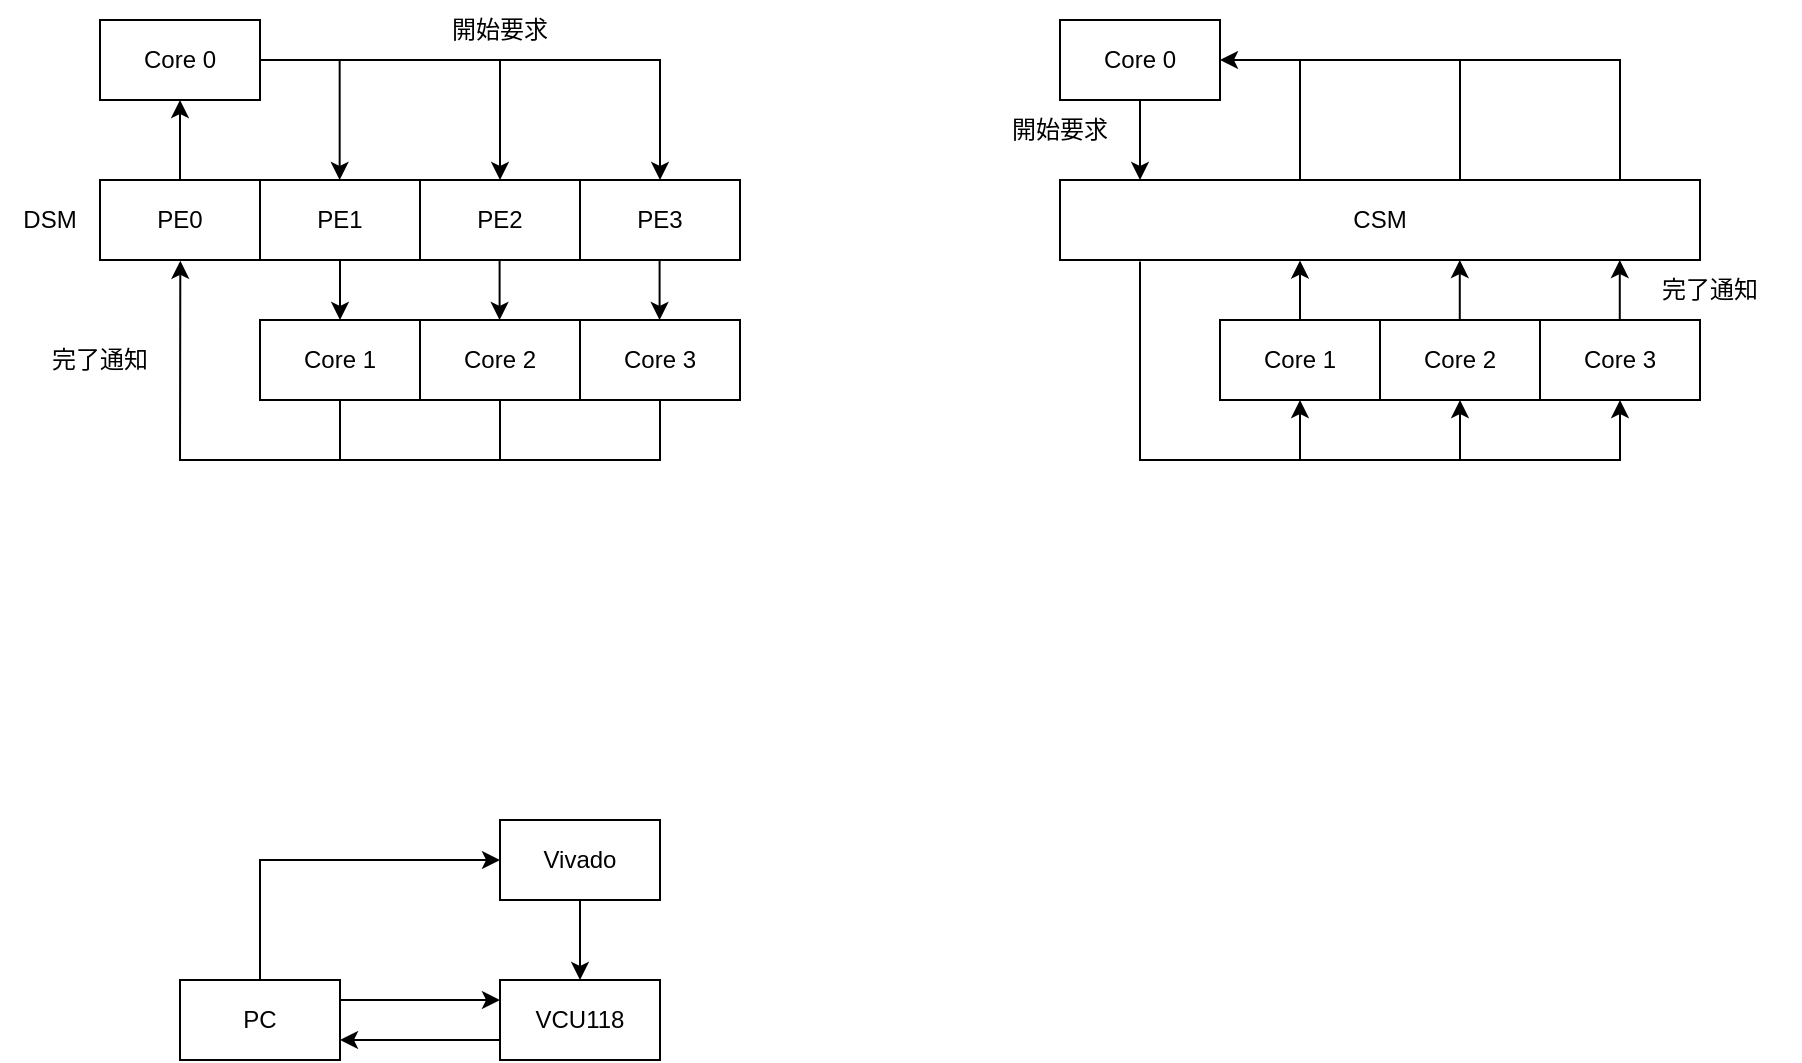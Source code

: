 <mxfile version="26.0.10">
  <diagram name="ページ1" id="RiC1qsOWWhuBx3b6LQET">
    <mxGraphModel dx="989" dy="514" grid="1" gridSize="10" guides="1" tooltips="1" connect="1" arrows="1" fold="1" page="1" pageScale="1" pageWidth="827" pageHeight="1169" math="0" shadow="0">
      <root>
        <mxCell id="0" />
        <mxCell id="1" parent="0" />
        <mxCell id="qzr4x4b0WC48PWO0vG4D-1" value="PE0" style="rounded=0;whiteSpace=wrap;html=1;" parent="1" vertex="1">
          <mxGeometry x="160" y="520" width="80" height="40" as="geometry" />
        </mxCell>
        <mxCell id="qzr4x4b0WC48PWO0vG4D-2" value="PE1" style="rounded=0;whiteSpace=wrap;html=1;" parent="1" vertex="1">
          <mxGeometry x="240" y="520" width="80" height="40" as="geometry" />
        </mxCell>
        <mxCell id="qzr4x4b0WC48PWO0vG4D-3" value="PE2" style="rounded=0;whiteSpace=wrap;html=1;" parent="1" vertex="1">
          <mxGeometry x="320" y="520" width="80" height="40" as="geometry" />
        </mxCell>
        <mxCell id="qzr4x4b0WC48PWO0vG4D-4" value="PE3" style="rounded=0;whiteSpace=wrap;html=1;" parent="1" vertex="1">
          <mxGeometry x="400" y="520" width="80" height="40" as="geometry" />
        </mxCell>
        <mxCell id="qzr4x4b0WC48PWO0vG4D-6" value="Core 0" style="rounded=0;whiteSpace=wrap;html=1;" parent="1" vertex="1">
          <mxGeometry x="160" y="440" width="80" height="40" as="geometry" />
        </mxCell>
        <mxCell id="qzr4x4b0WC48PWO0vG4D-7" value="Core 1" style="rounded=0;whiteSpace=wrap;html=1;" parent="1" vertex="1">
          <mxGeometry x="240" y="590" width="80" height="40" as="geometry" />
        </mxCell>
        <mxCell id="qzr4x4b0WC48PWO0vG4D-8" value="Core 2" style="rounded=0;whiteSpace=wrap;html=1;" parent="1" vertex="1">
          <mxGeometry x="320" y="590" width="80" height="40" as="geometry" />
        </mxCell>
        <mxCell id="qzr4x4b0WC48PWO0vG4D-9" value="Core 3" style="rounded=0;whiteSpace=wrap;html=1;" parent="1" vertex="1">
          <mxGeometry x="400" y="590" width="80" height="40" as="geometry" />
        </mxCell>
        <mxCell id="qzr4x4b0WC48PWO0vG4D-14" value="" style="endArrow=classic;html=1;rounded=0;exitX=0.5;exitY=1;exitDx=0;exitDy=0;entryX=0.502;entryY=1.01;entryDx=0;entryDy=0;entryPerimeter=0;" parent="1" source="qzr4x4b0WC48PWO0vG4D-7" target="qzr4x4b0WC48PWO0vG4D-1" edge="1">
          <mxGeometry width="50" height="50" relative="1" as="geometry">
            <mxPoint x="280" y="623.68" as="sourcePoint" />
            <mxPoint x="200" y="600" as="targetPoint" />
            <Array as="points">
              <mxPoint x="280" y="660" />
              <mxPoint x="200" y="660" />
            </Array>
          </mxGeometry>
        </mxCell>
        <mxCell id="qzr4x4b0WC48PWO0vG4D-15" value="" style="endArrow=none;html=1;rounded=0;entryX=0.5;entryY=1;entryDx=0;entryDy=0;" parent="1" target="qzr4x4b0WC48PWO0vG4D-8" edge="1">
          <mxGeometry width="50" height="50" relative="1" as="geometry">
            <mxPoint x="280" y="660" as="sourcePoint" />
            <mxPoint x="350" y="640" as="targetPoint" />
            <Array as="points">
              <mxPoint x="360" y="660" />
            </Array>
          </mxGeometry>
        </mxCell>
        <mxCell id="qzr4x4b0WC48PWO0vG4D-16" value="" style="endArrow=none;html=1;rounded=0;entryX=0.5;entryY=1;entryDx=0;entryDy=0;" parent="1" target="qzr4x4b0WC48PWO0vG4D-9" edge="1">
          <mxGeometry width="50" height="50" relative="1" as="geometry">
            <mxPoint x="360" y="660" as="sourcePoint" />
            <mxPoint x="440" y="640" as="targetPoint" />
            <Array as="points">
              <mxPoint x="440" y="660" />
            </Array>
          </mxGeometry>
        </mxCell>
        <mxCell id="qzr4x4b0WC48PWO0vG4D-17" value="" style="endArrow=classic;html=1;rounded=0;exitX=1;exitY=0.5;exitDx=0;exitDy=0;entryX=0.5;entryY=0;entryDx=0;entryDy=0;" parent="1" source="qzr4x4b0WC48PWO0vG4D-6" target="qzr4x4b0WC48PWO0vG4D-4" edge="1">
          <mxGeometry width="50" height="50" relative="1" as="geometry">
            <mxPoint x="260" y="600" as="sourcePoint" />
            <mxPoint x="310" y="550" as="targetPoint" />
            <Array as="points">
              <mxPoint x="440" y="460" />
            </Array>
          </mxGeometry>
        </mxCell>
        <mxCell id="qzr4x4b0WC48PWO0vG4D-18" value="" style="endArrow=classic;html=1;rounded=0;entryX=0.5;entryY=0;entryDx=0;entryDy=0;" parent="1" target="qzr4x4b0WC48PWO0vG4D-3" edge="1">
          <mxGeometry width="50" height="50" relative="1" as="geometry">
            <mxPoint x="360" y="460" as="sourcePoint" />
            <mxPoint x="310" y="550" as="targetPoint" />
          </mxGeometry>
        </mxCell>
        <mxCell id="qzr4x4b0WC48PWO0vG4D-19" value="" style="endArrow=classic;html=1;rounded=0;entryX=0.5;entryY=0;entryDx=0;entryDy=0;" parent="1" edge="1">
          <mxGeometry width="50" height="50" relative="1" as="geometry">
            <mxPoint x="279.83" y="460" as="sourcePoint" />
            <mxPoint x="279.83" y="520" as="targetPoint" />
          </mxGeometry>
        </mxCell>
        <mxCell id="qzr4x4b0WC48PWO0vG4D-24" value="" style="endArrow=classic;html=1;rounded=0;exitX=0.5;exitY=0;exitDx=0;exitDy=0;" parent="1" source="qzr4x4b0WC48PWO0vG4D-1" edge="1">
          <mxGeometry width="50" height="50" relative="1" as="geometry">
            <mxPoint x="260" y="600" as="sourcePoint" />
            <mxPoint x="200" y="480" as="targetPoint" />
          </mxGeometry>
        </mxCell>
        <mxCell id="qzr4x4b0WC48PWO0vG4D-25" value="開始要求" style="text;strokeColor=none;align=center;fillColor=none;html=1;verticalAlign=middle;whiteSpace=wrap;rounded=0;" parent="1" vertex="1">
          <mxGeometry x="315" y="430" width="90" height="30" as="geometry" />
        </mxCell>
        <mxCell id="qzr4x4b0WC48PWO0vG4D-26" value="完了通知" style="text;strokeColor=none;align=center;fillColor=none;html=1;verticalAlign=middle;whiteSpace=wrap;rounded=0;" parent="1" vertex="1">
          <mxGeometry x="120" y="595" width="80" height="30" as="geometry" />
        </mxCell>
        <mxCell id="qzr4x4b0WC48PWO0vG4D-27" value="DSM" style="text;strokeColor=none;align=center;fillColor=none;html=1;verticalAlign=middle;whiteSpace=wrap;rounded=0;" parent="1" vertex="1">
          <mxGeometry x="110" y="525" width="50" height="30" as="geometry" />
        </mxCell>
        <mxCell id="qzr4x4b0WC48PWO0vG4D-28" value="CSM" style="rounded=0;whiteSpace=wrap;html=1;" parent="1" vertex="1">
          <mxGeometry x="640" y="520" width="320" height="40" as="geometry" />
        </mxCell>
        <mxCell id="qzr4x4b0WC48PWO0vG4D-32" value="Core 0" style="rounded=0;whiteSpace=wrap;html=1;" parent="1" vertex="1">
          <mxGeometry x="640" y="440" width="80" height="40" as="geometry" />
        </mxCell>
        <mxCell id="qzr4x4b0WC48PWO0vG4D-33" value="Core 1" style="rounded=0;whiteSpace=wrap;html=1;" parent="1" vertex="1">
          <mxGeometry x="720" y="590" width="80" height="40" as="geometry" />
        </mxCell>
        <mxCell id="qzr4x4b0WC48PWO0vG4D-34" value="Core 2" style="rounded=0;whiteSpace=wrap;html=1;" parent="1" vertex="1">
          <mxGeometry x="800" y="590" width="80" height="40" as="geometry" />
        </mxCell>
        <mxCell id="qzr4x4b0WC48PWO0vG4D-35" value="Core 3" style="rounded=0;whiteSpace=wrap;html=1;" parent="1" vertex="1">
          <mxGeometry x="880" y="590" width="80" height="40" as="geometry" />
        </mxCell>
        <mxCell id="qzr4x4b0WC48PWO0vG4D-36" value="" style="endArrow=classic;html=1;rounded=0;exitX=0.125;exitY=1.02;exitDx=0;exitDy=0;entryX=0.5;entryY=1;entryDx=0;entryDy=0;exitPerimeter=0;" parent="1" source="qzr4x4b0WC48PWO0vG4D-28" target="qzr4x4b0WC48PWO0vG4D-33" edge="1">
          <mxGeometry width="50" height="50" relative="1" as="geometry">
            <mxPoint x="740" y="677.68" as="sourcePoint" />
            <mxPoint x="660" y="610" as="targetPoint" />
            <Array as="points">
              <mxPoint x="680" y="660" />
              <mxPoint x="760" y="660" />
            </Array>
          </mxGeometry>
        </mxCell>
        <mxCell id="qzr4x4b0WC48PWO0vG4D-46" value="完了通知" style="text;strokeColor=none;align=center;fillColor=none;html=1;verticalAlign=middle;whiteSpace=wrap;rounded=0;" parent="1" vertex="1">
          <mxGeometry x="920" y="560" width="90" height="30" as="geometry" />
        </mxCell>
        <mxCell id="qzr4x4b0WC48PWO0vG4D-47" value="開始要求" style="text;strokeColor=none;align=center;fillColor=none;html=1;verticalAlign=middle;whiteSpace=wrap;rounded=0;" parent="1" vertex="1">
          <mxGeometry x="600" y="480" width="80" height="30" as="geometry" />
        </mxCell>
        <mxCell id="qzr4x4b0WC48PWO0vG4D-50" value="" style="endArrow=classic;html=1;rounded=0;exitX=0.5;exitY=1;exitDx=0;exitDy=0;" parent="1" source="qzr4x4b0WC48PWO0vG4D-32" edge="1">
          <mxGeometry width="50" height="50" relative="1" as="geometry">
            <mxPoint x="680" y="490" as="sourcePoint" />
            <mxPoint x="680" y="520" as="targetPoint" />
          </mxGeometry>
        </mxCell>
        <mxCell id="qzr4x4b0WC48PWO0vG4D-51" value="" style="endArrow=classic;html=1;rounded=0;exitX=1;exitY=0.5;exitDx=0;exitDy=0;entryX=0.5;entryY=1;entryDx=0;entryDy=0;" parent="1" target="qzr4x4b0WC48PWO0vG4D-34" edge="1">
          <mxGeometry width="50" height="50" relative="1" as="geometry">
            <mxPoint x="760" y="660" as="sourcePoint" />
            <mxPoint x="960" y="720" as="targetPoint" />
            <Array as="points">
              <mxPoint x="840" y="660" />
            </Array>
          </mxGeometry>
        </mxCell>
        <mxCell id="qzr4x4b0WC48PWO0vG4D-52" value="" style="endArrow=classic;html=1;rounded=0;exitX=1;exitY=0.5;exitDx=0;exitDy=0;entryX=0.5;entryY=1;entryDx=0;entryDy=0;" parent="1" edge="1">
          <mxGeometry width="50" height="50" relative="1" as="geometry">
            <mxPoint x="840" y="660" as="sourcePoint" />
            <mxPoint x="920" y="630" as="targetPoint" />
            <Array as="points">
              <mxPoint x="920" y="660" />
            </Array>
          </mxGeometry>
        </mxCell>
        <mxCell id="qzr4x4b0WC48PWO0vG4D-53" value="" style="endArrow=classic;html=1;rounded=0;entryX=0.5;entryY=0;entryDx=0;entryDy=0;" parent="1" target="qzr4x4b0WC48PWO0vG4D-7" edge="1">
          <mxGeometry width="50" height="50" relative="1" as="geometry">
            <mxPoint x="280" y="560" as="sourcePoint" />
            <mxPoint x="330" y="510" as="targetPoint" />
          </mxGeometry>
        </mxCell>
        <mxCell id="qzr4x4b0WC48PWO0vG4D-54" value="" style="endArrow=classic;html=1;rounded=0;entryX=0.5;entryY=0;entryDx=0;entryDy=0;" parent="1" edge="1">
          <mxGeometry width="50" height="50" relative="1" as="geometry">
            <mxPoint x="359.8" y="560" as="sourcePoint" />
            <mxPoint x="359.8" y="590" as="targetPoint" />
          </mxGeometry>
        </mxCell>
        <mxCell id="qzr4x4b0WC48PWO0vG4D-55" value="" style="endArrow=classic;html=1;rounded=0;entryX=0.5;entryY=0;entryDx=0;entryDy=0;" parent="1" edge="1">
          <mxGeometry width="50" height="50" relative="1" as="geometry">
            <mxPoint x="439.8" y="560" as="sourcePoint" />
            <mxPoint x="439.8" y="590" as="targetPoint" />
          </mxGeometry>
        </mxCell>
        <mxCell id="qzr4x4b0WC48PWO0vG4D-56" value="" style="endArrow=classic;html=1;rounded=0;entryX=0.375;entryY=1.007;entryDx=0;entryDy=0;exitX=0.5;exitY=0;exitDx=0;exitDy=0;entryPerimeter=0;" parent="1" source="qzr4x4b0WC48PWO0vG4D-33" target="qzr4x4b0WC48PWO0vG4D-28" edge="1">
          <mxGeometry width="50" height="50" relative="1" as="geometry">
            <mxPoint x="1040" y="579.52" as="sourcePoint" />
            <mxPoint x="1040" y="550.0" as="targetPoint" />
          </mxGeometry>
        </mxCell>
        <mxCell id="qzr4x4b0WC48PWO0vG4D-58" value="" style="endArrow=classic;html=1;rounded=0;entryX=0.375;entryY=1.007;entryDx=0;entryDy=0;exitX=0.5;exitY=0;exitDx=0;exitDy=0;entryPerimeter=0;" parent="1" edge="1">
          <mxGeometry width="50" height="50" relative="1" as="geometry">
            <mxPoint x="839.89" y="590" as="sourcePoint" />
            <mxPoint x="839.89" y="560" as="targetPoint" />
          </mxGeometry>
        </mxCell>
        <mxCell id="qzr4x4b0WC48PWO0vG4D-59" value="" style="endArrow=classic;html=1;rounded=0;entryX=0.375;entryY=1.007;entryDx=0;entryDy=0;exitX=0.5;exitY=0;exitDx=0;exitDy=0;entryPerimeter=0;" parent="1" edge="1">
          <mxGeometry width="50" height="50" relative="1" as="geometry">
            <mxPoint x="919.89" y="590" as="sourcePoint" />
            <mxPoint x="919.89" y="560" as="targetPoint" />
          </mxGeometry>
        </mxCell>
        <mxCell id="qzr4x4b0WC48PWO0vG4D-61" value="" style="endArrow=classic;html=1;rounded=0;exitX=0.375;exitY=0;exitDx=0;exitDy=0;entryX=1;entryY=0.5;entryDx=0;entryDy=0;exitPerimeter=0;" parent="1" source="qzr4x4b0WC48PWO0vG4D-28" target="qzr4x4b0WC48PWO0vG4D-32" edge="1">
          <mxGeometry width="50" height="50" relative="1" as="geometry">
            <mxPoint x="550" y="580" as="sourcePoint" />
            <mxPoint x="600" y="530" as="targetPoint" />
            <Array as="points">
              <mxPoint x="760" y="460" />
            </Array>
          </mxGeometry>
        </mxCell>
        <mxCell id="qzr4x4b0WC48PWO0vG4D-62" value="" style="endArrow=none;html=1;rounded=0;entryX=0.625;entryY=0.01;entryDx=0;entryDy=0;entryPerimeter=0;" parent="1" target="qzr4x4b0WC48PWO0vG4D-28" edge="1">
          <mxGeometry width="50" height="50" relative="1" as="geometry">
            <mxPoint x="760" y="460" as="sourcePoint" />
            <mxPoint x="600" y="530" as="targetPoint" />
            <Array as="points">
              <mxPoint x="840" y="460" />
            </Array>
          </mxGeometry>
        </mxCell>
        <mxCell id="qzr4x4b0WC48PWO0vG4D-63" value="" style="endArrow=none;html=1;rounded=0;entryX=0.625;entryY=0.01;entryDx=0;entryDy=0;entryPerimeter=0;" parent="1" edge="1">
          <mxGeometry width="50" height="50" relative="1" as="geometry">
            <mxPoint x="840" y="460" as="sourcePoint" />
            <mxPoint x="920" y="520" as="targetPoint" />
            <Array as="points">
              <mxPoint x="920" y="460" />
            </Array>
          </mxGeometry>
        </mxCell>
        <mxCell id="sKgbOW6Ae2z0dJOd7zyF-1" value="VCU118" style="rounded=0;whiteSpace=wrap;html=1;" vertex="1" parent="1">
          <mxGeometry x="360" y="920" width="80" height="40" as="geometry" />
        </mxCell>
        <mxCell id="sKgbOW6Ae2z0dJOd7zyF-3" style="edgeStyle=orthogonalEdgeStyle;rounded=0;orthogonalLoop=1;jettySize=auto;html=1;exitX=0.5;exitY=1;exitDx=0;exitDy=0;" edge="1" parent="1" source="sKgbOW6Ae2z0dJOd7zyF-2" target="sKgbOW6Ae2z0dJOd7zyF-1">
          <mxGeometry relative="1" as="geometry" />
        </mxCell>
        <mxCell id="sKgbOW6Ae2z0dJOd7zyF-2" value="Vivado" style="rounded=0;whiteSpace=wrap;html=1;" vertex="1" parent="1">
          <mxGeometry x="360" y="840" width="80" height="40" as="geometry" />
        </mxCell>
        <mxCell id="sKgbOW6Ae2z0dJOd7zyF-5" style="edgeStyle=orthogonalEdgeStyle;rounded=0;orthogonalLoop=1;jettySize=auto;html=1;exitX=0.5;exitY=0;exitDx=0;exitDy=0;entryX=0;entryY=0.5;entryDx=0;entryDy=0;" edge="1" parent="1" source="sKgbOW6Ae2z0dJOd7zyF-4" target="sKgbOW6Ae2z0dJOd7zyF-2">
          <mxGeometry relative="1" as="geometry" />
        </mxCell>
        <mxCell id="sKgbOW6Ae2z0dJOd7zyF-4" value="PC" style="rounded=0;whiteSpace=wrap;html=1;" vertex="1" parent="1">
          <mxGeometry x="200" y="920" width="80" height="40" as="geometry" />
        </mxCell>
        <mxCell id="sKgbOW6Ae2z0dJOd7zyF-8" value="" style="endArrow=classic;html=1;rounded=0;exitX=1;exitY=0.25;exitDx=0;exitDy=0;entryX=0;entryY=0.25;entryDx=0;entryDy=0;" edge="1" parent="1" source="sKgbOW6Ae2z0dJOd7zyF-4" target="sKgbOW6Ae2z0dJOd7zyF-1">
          <mxGeometry width="50" height="50" relative="1" as="geometry">
            <mxPoint x="560" y="850" as="sourcePoint" />
            <mxPoint x="610" y="800" as="targetPoint" />
          </mxGeometry>
        </mxCell>
        <mxCell id="sKgbOW6Ae2z0dJOd7zyF-9" value="" style="endArrow=classic;html=1;rounded=0;exitX=0;exitY=0.75;exitDx=0;exitDy=0;entryX=1;entryY=0.75;entryDx=0;entryDy=0;" edge="1" parent="1" source="sKgbOW6Ae2z0dJOd7zyF-1" target="sKgbOW6Ae2z0dJOd7zyF-4">
          <mxGeometry width="50" height="50" relative="1" as="geometry">
            <mxPoint x="275" y="1020" as="sourcePoint" />
            <mxPoint x="355" y="1020" as="targetPoint" />
          </mxGeometry>
        </mxCell>
      </root>
    </mxGraphModel>
  </diagram>
</mxfile>
